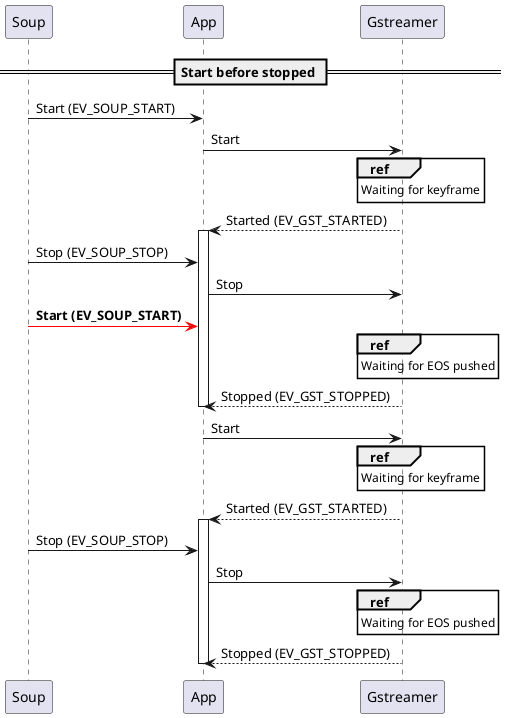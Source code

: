 @startuml
participant Soup
participant App
participant Gstreamer

== Start before stopped ==

Soup -> App: Start (EV_SOUP_START)
App -> Gstreamer: Start
ref over Gstreamer : Waiting for keyframe
Gstreamer --> App: Started (EV_GST_STARTED)
activate App

Soup -> App: Stop (EV_SOUP_STOP)
App -> Gstreamer: Stop
Soup -[#red]> App: **Start (EV_SOUP_START)**
ref over Gstreamer : Waiting for EOS pushed
Gstreamer --> App: Stopped (EV_GST_STOPPED)
deactivate App
App -> Gstreamer: Start
ref over Gstreamer : Waiting for keyframe
Gstreamer --> App: Started (EV_GST_STARTED)
activate App

Soup -> App: Stop (EV_SOUP_STOP)
App -> Gstreamer: Stop
ref over Gstreamer : Waiting for EOS pushed
Gstreamer --> App: Stopped (EV_GST_STOPPED)
deactivate App

@enduml

